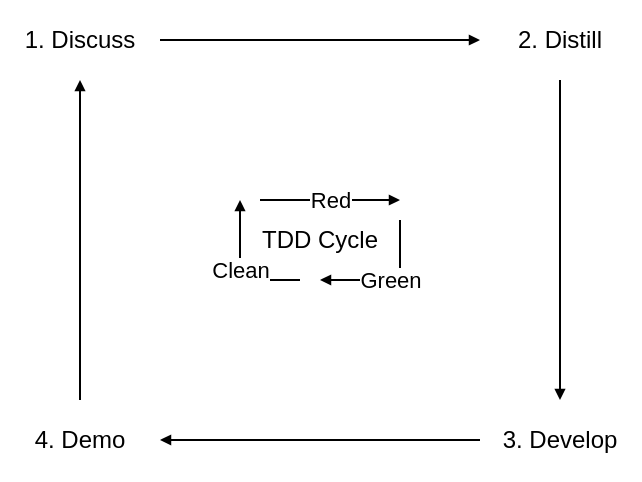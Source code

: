 <mxfile>
    <diagram id="T9uuaTeBy4bPSP1g8a4x" name="Page-1">
        <mxGraphModel dx="335" dy="291" grid="1" gridSize="10" guides="1" tooltips="1" connect="1" arrows="1" fold="1" page="1" pageScale="1" pageWidth="827" pageHeight="1169" background="#FFFFFF" math="0" shadow="0">
            <root>
                <mxCell id="0"/>
                <mxCell id="1" parent="0"/>
                <mxCell id="145" style="edgeStyle=none;html=1;exitX=1;exitY=0.5;exitDx=0;exitDy=0;entryX=0;entryY=0.5;entryDx=0;entryDy=0;endArrow=block;endFill=1;startSize=3;endSize=3;" edge="1" parent="1" source="141" target="142">
                    <mxGeometry relative="1" as="geometry"/>
                </mxCell>
                <mxCell id="141" value="1. Discuss" style="rounded=0;whiteSpace=wrap;html=1;strokeColor=none;fillColor=none;" vertex="1" parent="1">
                    <mxGeometry x="160" y="40" width="80" height="40" as="geometry"/>
                </mxCell>
                <mxCell id="146" style="edgeStyle=none;html=1;exitX=0.5;exitY=1;exitDx=0;exitDy=0;entryX=0.5;entryY=0;entryDx=0;entryDy=0;endArrow=block;endFill=1;startSize=3;endSize=3;" edge="1" parent="1" source="142" target="143">
                    <mxGeometry relative="1" as="geometry"/>
                </mxCell>
                <mxCell id="142" value="2. Distill" style="rounded=0;whiteSpace=wrap;html=1;strokeColor=none;fillColor=none;" vertex="1" parent="1">
                    <mxGeometry x="400" y="40" width="80" height="40" as="geometry"/>
                </mxCell>
                <mxCell id="147" style="edgeStyle=none;html=1;exitX=0;exitY=0.5;exitDx=0;exitDy=0;entryX=1;entryY=0.5;entryDx=0;entryDy=0;endArrow=block;endFill=1;startSize=3;endSize=3;" edge="1" parent="1" source="143" target="144">
                    <mxGeometry relative="1" as="geometry"/>
                </mxCell>
                <mxCell id="143" value="3. Develop" style="rounded=0;whiteSpace=wrap;html=1;strokeColor=none;fillColor=none;" vertex="1" parent="1">
                    <mxGeometry x="400" y="240" width="80" height="40" as="geometry"/>
                </mxCell>
                <mxCell id="148" style="edgeStyle=none;html=1;exitX=0.5;exitY=0;exitDx=0;exitDy=0;entryX=0.5;entryY=1;entryDx=0;entryDy=0;endArrow=block;endFill=1;startSize=3;endSize=3;" edge="1" parent="1" source="144" target="141">
                    <mxGeometry relative="1" as="geometry"/>
                </mxCell>
                <mxCell id="144" value="4. Demo" style="rounded=0;whiteSpace=wrap;html=1;strokeColor=none;fillColor=none;" vertex="1" parent="1">
                    <mxGeometry x="160" y="240" width="80" height="40" as="geometry"/>
                </mxCell>
                <mxCell id="149" value="TDD Cycle" style="rounded=0;whiteSpace=wrap;html=1;strokeColor=none;fillColor=none;" vertex="1" parent="1">
                    <mxGeometry x="280" y="140" width="80" height="40" as="geometry"/>
                </mxCell>
                <mxCell id="150" value="Red" style="endArrow=block;html=1;startSize=3;endSize=3;entryX=1;entryY=0;entryDx=0;entryDy=0;endFill=1;" edge="1" parent="1" target="149">
                    <mxGeometry width="50" height="50" relative="1" as="geometry">
                        <mxPoint x="290" y="140" as="sourcePoint"/>
                        <mxPoint x="350" y="150" as="targetPoint"/>
                    </mxGeometry>
                </mxCell>
                <mxCell id="151" value="Green" style="endArrow=block;html=1;startSize=3;endSize=3;exitX=1;exitY=0.25;exitDx=0;exitDy=0;endFill=1;entryX=0.5;entryY=1;entryDx=0;entryDy=0;rounded=0;" edge="1" parent="1" source="149" target="149">
                    <mxGeometry width="50" height="50" relative="1" as="geometry">
                        <mxPoint x="290" y="150" as="sourcePoint"/>
                        <mxPoint x="330" y="180" as="targetPoint"/>
                        <Array as="points">
                            <mxPoint x="360" y="180"/>
                        </Array>
                    </mxGeometry>
                </mxCell>
                <mxCell id="152" value="Clean" style="endArrow=block;html=1;startSize=3;endSize=3;entryX=0;entryY=0;entryDx=0;entryDy=0;endFill=1;rounded=0;" edge="1" parent="1" target="149">
                    <mxGeometry width="50" height="50" relative="1" as="geometry">
                        <mxPoint x="310" y="180" as="sourcePoint"/>
                        <mxPoint x="330" y="190" as="targetPoint"/>
                        <Array as="points">
                            <mxPoint x="280" y="180"/>
                        </Array>
                    </mxGeometry>
                </mxCell>
            </root>
        </mxGraphModel>
    </diagram>
</mxfile>